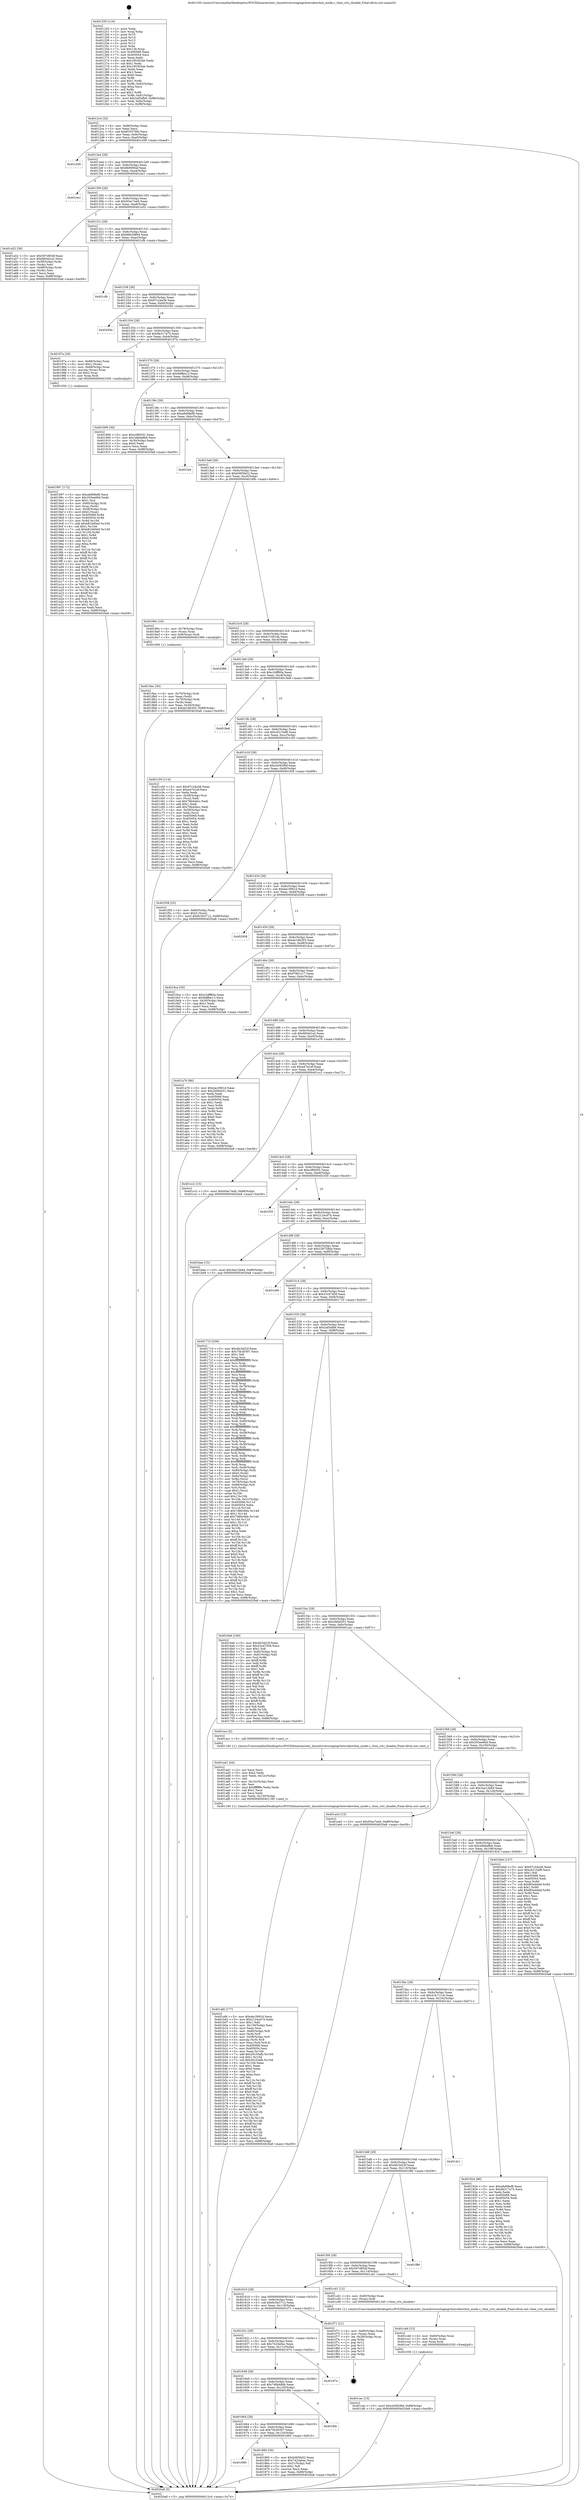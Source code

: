 digraph "0x401250" {
  label = "0x401250 (/mnt/c/Users/mathe/Desktop/tcc/POCII/binaries/extr_linuxdriversstagingvboxvideovbox_mode.c_vbox_crtc_disable_Final-ollvm.out::main(0))"
  labelloc = "t"
  node[shape=record]

  Entry [label="",width=0.3,height=0.3,shape=circle,fillcolor=black,style=filled]
  "0x4012c4" [label="{
     0x4012c4 [32]\l
     | [instrs]\l
     &nbsp;&nbsp;0x4012c4 \<+6\>: mov -0x88(%rbp),%eax\l
     &nbsp;&nbsp;0x4012ca \<+2\>: mov %eax,%ecx\l
     &nbsp;&nbsp;0x4012cc \<+6\>: sub $0x833578fd,%ecx\l
     &nbsp;&nbsp;0x4012d2 \<+6\>: mov %eax,-0x9c(%rbp)\l
     &nbsp;&nbsp;0x4012d8 \<+6\>: mov %ecx,-0xa0(%rbp)\l
     &nbsp;&nbsp;0x4012de \<+6\>: je 0000000000401d38 \<main+0xae8\>\l
  }"]
  "0x401d38" [label="{
     0x401d38\l
  }", style=dashed]
  "0x4012e4" [label="{
     0x4012e4 [28]\l
     | [instrs]\l
     &nbsp;&nbsp;0x4012e4 \<+5\>: jmp 00000000004012e9 \<main+0x99\>\l
     &nbsp;&nbsp;0x4012e9 \<+6\>: mov -0x9c(%rbp),%eax\l
     &nbsp;&nbsp;0x4012ef \<+5\>: sub $0x8b9090af,%eax\l
     &nbsp;&nbsp;0x4012f4 \<+6\>: mov %eax,-0xa4(%rbp)\l
     &nbsp;&nbsp;0x4012fa \<+6\>: je 0000000000401ee1 \<main+0xc91\>\l
  }"]
  Exit [label="",width=0.3,height=0.3,shape=circle,fillcolor=black,style=filled,peripheries=2]
  "0x401ee1" [label="{
     0x401ee1\l
  }", style=dashed]
  "0x401300" [label="{
     0x401300 [28]\l
     | [instrs]\l
     &nbsp;&nbsp;0x401300 \<+5\>: jmp 0000000000401305 \<main+0xb5\>\l
     &nbsp;&nbsp;0x401305 \<+6\>: mov -0x9c(%rbp),%eax\l
     &nbsp;&nbsp;0x40130b \<+5\>: sub $0x93ec7ed4,%eax\l
     &nbsp;&nbsp;0x401310 \<+6\>: mov %eax,-0xa8(%rbp)\l
     &nbsp;&nbsp;0x401316 \<+6\>: je 0000000000401a52 \<main+0x802\>\l
  }"]
  "0x401cec" [label="{
     0x401cec [15]\l
     | [instrs]\l
     &nbsp;&nbsp;0x401cec \<+10\>: movl $0xcb5829bf,-0x88(%rbp)\l
     &nbsp;&nbsp;0x401cf6 \<+5\>: jmp 00000000004020a8 \<main+0xe58\>\l
  }"]
  "0x401a52" [label="{
     0x401a52 [36]\l
     | [instrs]\l
     &nbsp;&nbsp;0x401a52 \<+5\>: mov $0x597d854f,%eax\l
     &nbsp;&nbsp;0x401a57 \<+5\>: mov $0xfd04d1a2,%ecx\l
     &nbsp;&nbsp;0x401a5c \<+4\>: mov -0x58(%rbp),%rdx\l
     &nbsp;&nbsp;0x401a60 \<+2\>: mov (%rdx),%esi\l
     &nbsp;&nbsp;0x401a62 \<+4\>: mov -0x68(%rbp),%rdx\l
     &nbsp;&nbsp;0x401a66 \<+2\>: cmp (%rdx),%esi\l
     &nbsp;&nbsp;0x401a68 \<+3\>: cmovl %ecx,%eax\l
     &nbsp;&nbsp;0x401a6b \<+6\>: mov %eax,-0x88(%rbp)\l
     &nbsp;&nbsp;0x401a71 \<+5\>: jmp 00000000004020a8 \<main+0xe58\>\l
  }"]
  "0x40131c" [label="{
     0x40131c [28]\l
     | [instrs]\l
     &nbsp;&nbsp;0x40131c \<+5\>: jmp 0000000000401321 \<main+0xd1\>\l
     &nbsp;&nbsp;0x401321 \<+6\>: mov -0x9c(%rbp),%eax\l
     &nbsp;&nbsp;0x401327 \<+5\>: sub $0x96b3d894,%eax\l
     &nbsp;&nbsp;0x40132c \<+6\>: mov %eax,-0xac(%rbp)\l
     &nbsp;&nbsp;0x401332 \<+6\>: je 0000000000401cfb \<main+0xaab\>\l
  }"]
  "0x401cdd" [label="{
     0x401cdd [15]\l
     | [instrs]\l
     &nbsp;&nbsp;0x401cdd \<+4\>: mov -0x60(%rbp),%rax\l
     &nbsp;&nbsp;0x401ce1 \<+3\>: mov (%rax),%rax\l
     &nbsp;&nbsp;0x401ce4 \<+3\>: mov %rax,%rdi\l
     &nbsp;&nbsp;0x401ce7 \<+5\>: call 0000000000401030 \<free@plt\>\l
     | [calls]\l
     &nbsp;&nbsp;0x401030 \{1\} (unknown)\l
  }"]
  "0x401cfb" [label="{
     0x401cfb\l
  }", style=dashed]
  "0x401338" [label="{
     0x401338 [28]\l
     | [instrs]\l
     &nbsp;&nbsp;0x401338 \<+5\>: jmp 000000000040133d \<main+0xed\>\l
     &nbsp;&nbsp;0x40133d \<+6\>: mov -0x9c(%rbp),%eax\l
     &nbsp;&nbsp;0x401343 \<+5\>: sub $0x97c24a36,%eax\l
     &nbsp;&nbsp;0x401348 \<+6\>: mov %eax,-0xb0(%rbp)\l
     &nbsp;&nbsp;0x40134e \<+6\>: je 000000000040205e \<main+0xe0e\>\l
  }"]
  "0x401afd" [label="{
     0x401afd [177]\l
     | [instrs]\l
     &nbsp;&nbsp;0x401afd \<+5\>: mov $0xdac3981d,%ecx\l
     &nbsp;&nbsp;0x401b02 \<+5\>: mov $0x2124cd74,%edx\l
     &nbsp;&nbsp;0x401b07 \<+3\>: mov $0x1,%dil\l
     &nbsp;&nbsp;0x401b0a \<+6\>: mov -0x130(%rbp),%esi\l
     &nbsp;&nbsp;0x401b10 \<+3\>: imul %eax,%esi\l
     &nbsp;&nbsp;0x401b13 \<+4\>: mov -0x60(%rbp),%r8\l
     &nbsp;&nbsp;0x401b17 \<+3\>: mov (%r8),%r8\l
     &nbsp;&nbsp;0x401b1a \<+4\>: mov -0x58(%rbp),%r9\l
     &nbsp;&nbsp;0x401b1e \<+3\>: movslq (%r9),%r9\l
     &nbsp;&nbsp;0x401b21 \<+4\>: mov %esi,(%r8,%r9,4)\l
     &nbsp;&nbsp;0x401b25 \<+7\>: mov 0x405068,%eax\l
     &nbsp;&nbsp;0x401b2c \<+7\>: mov 0x405054,%esi\l
     &nbsp;&nbsp;0x401b33 \<+3\>: mov %eax,%r10d\l
     &nbsp;&nbsp;0x401b36 \<+7\>: add $0x20c33afb,%r10d\l
     &nbsp;&nbsp;0x401b3d \<+4\>: sub $0x1,%r10d\l
     &nbsp;&nbsp;0x401b41 \<+7\>: sub $0x20c33afb,%r10d\l
     &nbsp;&nbsp;0x401b48 \<+4\>: imul %r10d,%eax\l
     &nbsp;&nbsp;0x401b4c \<+3\>: and $0x1,%eax\l
     &nbsp;&nbsp;0x401b4f \<+3\>: cmp $0x0,%eax\l
     &nbsp;&nbsp;0x401b52 \<+4\>: sete %r11b\l
     &nbsp;&nbsp;0x401b56 \<+3\>: cmp $0xa,%esi\l
     &nbsp;&nbsp;0x401b59 \<+3\>: setl %bl\l
     &nbsp;&nbsp;0x401b5c \<+3\>: mov %r11b,%r14b\l
     &nbsp;&nbsp;0x401b5f \<+4\>: xor $0xff,%r14b\l
     &nbsp;&nbsp;0x401b63 \<+3\>: mov %bl,%r15b\l
     &nbsp;&nbsp;0x401b66 \<+4\>: xor $0xff,%r15b\l
     &nbsp;&nbsp;0x401b6a \<+4\>: xor $0x0,%dil\l
     &nbsp;&nbsp;0x401b6e \<+3\>: mov %r14b,%r12b\l
     &nbsp;&nbsp;0x401b71 \<+4\>: and $0x0,%r12b\l
     &nbsp;&nbsp;0x401b75 \<+3\>: and %dil,%r11b\l
     &nbsp;&nbsp;0x401b78 \<+3\>: mov %r15b,%r13b\l
     &nbsp;&nbsp;0x401b7b \<+4\>: and $0x0,%r13b\l
     &nbsp;&nbsp;0x401b7f \<+3\>: and %dil,%bl\l
     &nbsp;&nbsp;0x401b82 \<+3\>: or %r11b,%r12b\l
     &nbsp;&nbsp;0x401b85 \<+3\>: or %bl,%r13b\l
     &nbsp;&nbsp;0x401b88 \<+3\>: xor %r13b,%r12b\l
     &nbsp;&nbsp;0x401b8b \<+3\>: or %r15b,%r14b\l
     &nbsp;&nbsp;0x401b8e \<+4\>: xor $0xff,%r14b\l
     &nbsp;&nbsp;0x401b92 \<+4\>: or $0x0,%dil\l
     &nbsp;&nbsp;0x401b96 \<+3\>: and %dil,%r14b\l
     &nbsp;&nbsp;0x401b99 \<+3\>: or %r14b,%r12b\l
     &nbsp;&nbsp;0x401b9c \<+4\>: test $0x1,%r12b\l
     &nbsp;&nbsp;0x401ba0 \<+3\>: cmovne %edx,%ecx\l
     &nbsp;&nbsp;0x401ba3 \<+6\>: mov %ecx,-0x88(%rbp)\l
     &nbsp;&nbsp;0x401ba9 \<+5\>: jmp 00000000004020a8 \<main+0xe58\>\l
  }"]
  "0x40205e" [label="{
     0x40205e\l
  }", style=dashed]
  "0x401354" [label="{
     0x401354 [28]\l
     | [instrs]\l
     &nbsp;&nbsp;0x401354 \<+5\>: jmp 0000000000401359 \<main+0x109\>\l
     &nbsp;&nbsp;0x401359 \<+6\>: mov -0x9c(%rbp),%eax\l
     &nbsp;&nbsp;0x40135f \<+5\>: sub $0x9b317a75,%eax\l
     &nbsp;&nbsp;0x401364 \<+6\>: mov %eax,-0xb4(%rbp)\l
     &nbsp;&nbsp;0x40136a \<+6\>: je 000000000040197a \<main+0x72a\>\l
  }"]
  "0x401ad1" [label="{
     0x401ad1 [44]\l
     | [instrs]\l
     &nbsp;&nbsp;0x401ad1 \<+2\>: xor %ecx,%ecx\l
     &nbsp;&nbsp;0x401ad3 \<+5\>: mov $0x2,%edx\l
     &nbsp;&nbsp;0x401ad8 \<+6\>: mov %edx,-0x12c(%rbp)\l
     &nbsp;&nbsp;0x401ade \<+1\>: cltd\l
     &nbsp;&nbsp;0x401adf \<+6\>: mov -0x12c(%rbp),%esi\l
     &nbsp;&nbsp;0x401ae5 \<+2\>: idiv %esi\l
     &nbsp;&nbsp;0x401ae7 \<+6\>: imul $0xfffffffe,%edx,%edx\l
     &nbsp;&nbsp;0x401aed \<+3\>: sub $0x1,%ecx\l
     &nbsp;&nbsp;0x401af0 \<+2\>: sub %ecx,%edx\l
     &nbsp;&nbsp;0x401af2 \<+6\>: mov %edx,-0x130(%rbp)\l
     &nbsp;&nbsp;0x401af8 \<+5\>: call 0000000000401160 \<next_i\>\l
     | [calls]\l
     &nbsp;&nbsp;0x401160 \{1\} (/mnt/c/Users/mathe/Desktop/tcc/POCII/binaries/extr_linuxdriversstagingvboxvideovbox_mode.c_vbox_crtc_disable_Final-ollvm.out::next_i)\l
  }"]
  "0x40197a" [label="{
     0x40197a [29]\l
     | [instrs]\l
     &nbsp;&nbsp;0x40197a \<+4\>: mov -0x68(%rbp),%rax\l
     &nbsp;&nbsp;0x40197e \<+6\>: movl $0x1,(%rax)\l
     &nbsp;&nbsp;0x401984 \<+4\>: mov -0x68(%rbp),%rax\l
     &nbsp;&nbsp;0x401988 \<+3\>: movslq (%rax),%rax\l
     &nbsp;&nbsp;0x40198b \<+4\>: shl $0x2,%rax\l
     &nbsp;&nbsp;0x40198f \<+3\>: mov %rax,%rdi\l
     &nbsp;&nbsp;0x401992 \<+5\>: call 0000000000401050 \<malloc@plt\>\l
     | [calls]\l
     &nbsp;&nbsp;0x401050 \{1\} (unknown)\l
  }"]
  "0x401370" [label="{
     0x401370 [28]\l
     | [instrs]\l
     &nbsp;&nbsp;0x401370 \<+5\>: jmp 0000000000401375 \<main+0x125\>\l
     &nbsp;&nbsp;0x401375 \<+6\>: mov -0x9c(%rbp),%eax\l
     &nbsp;&nbsp;0x40137b \<+5\>: sub $0x9dffee13,%eax\l
     &nbsp;&nbsp;0x401380 \<+6\>: mov %eax,-0xb8(%rbp)\l
     &nbsp;&nbsp;0x401386 \<+6\>: je 0000000000401906 \<main+0x6b6\>\l
  }"]
  "0x401997" [label="{
     0x401997 [172]\l
     | [instrs]\l
     &nbsp;&nbsp;0x401997 \<+5\>: mov $0xa8d98ef8,%ecx\l
     &nbsp;&nbsp;0x40199c \<+5\>: mov $0x355ee66d,%edx\l
     &nbsp;&nbsp;0x4019a1 \<+3\>: mov $0x1,%sil\l
     &nbsp;&nbsp;0x4019a4 \<+4\>: mov -0x60(%rbp),%rdi\l
     &nbsp;&nbsp;0x4019a8 \<+3\>: mov %rax,(%rdi)\l
     &nbsp;&nbsp;0x4019ab \<+4\>: mov -0x58(%rbp),%rax\l
     &nbsp;&nbsp;0x4019af \<+6\>: movl $0x0,(%rax)\l
     &nbsp;&nbsp;0x4019b5 \<+8\>: mov 0x405068,%r8d\l
     &nbsp;&nbsp;0x4019bd \<+8\>: mov 0x405054,%r9d\l
     &nbsp;&nbsp;0x4019c5 \<+3\>: mov %r8d,%r10d\l
     &nbsp;&nbsp;0x4019c8 \<+7\>: add $0xb81b60e0,%r10d\l
     &nbsp;&nbsp;0x4019cf \<+4\>: sub $0x1,%r10d\l
     &nbsp;&nbsp;0x4019d3 \<+7\>: sub $0xb81b60e0,%r10d\l
     &nbsp;&nbsp;0x4019da \<+4\>: imul %r10d,%r8d\l
     &nbsp;&nbsp;0x4019de \<+4\>: and $0x1,%r8d\l
     &nbsp;&nbsp;0x4019e2 \<+4\>: cmp $0x0,%r8d\l
     &nbsp;&nbsp;0x4019e6 \<+4\>: sete %r11b\l
     &nbsp;&nbsp;0x4019ea \<+4\>: cmp $0xa,%r9d\l
     &nbsp;&nbsp;0x4019ee \<+3\>: setl %bl\l
     &nbsp;&nbsp;0x4019f1 \<+3\>: mov %r11b,%r14b\l
     &nbsp;&nbsp;0x4019f4 \<+4\>: xor $0xff,%r14b\l
     &nbsp;&nbsp;0x4019f8 \<+3\>: mov %bl,%r15b\l
     &nbsp;&nbsp;0x4019fb \<+4\>: xor $0xff,%r15b\l
     &nbsp;&nbsp;0x4019ff \<+4\>: xor $0x1,%sil\l
     &nbsp;&nbsp;0x401a03 \<+3\>: mov %r14b,%r12b\l
     &nbsp;&nbsp;0x401a06 \<+4\>: and $0xff,%r12b\l
     &nbsp;&nbsp;0x401a0a \<+3\>: and %sil,%r11b\l
     &nbsp;&nbsp;0x401a0d \<+3\>: mov %r15b,%r13b\l
     &nbsp;&nbsp;0x401a10 \<+4\>: and $0xff,%r13b\l
     &nbsp;&nbsp;0x401a14 \<+3\>: and %sil,%bl\l
     &nbsp;&nbsp;0x401a17 \<+3\>: or %r11b,%r12b\l
     &nbsp;&nbsp;0x401a1a \<+3\>: or %bl,%r13b\l
     &nbsp;&nbsp;0x401a1d \<+3\>: xor %r13b,%r12b\l
     &nbsp;&nbsp;0x401a20 \<+3\>: or %r15b,%r14b\l
     &nbsp;&nbsp;0x401a23 \<+4\>: xor $0xff,%r14b\l
     &nbsp;&nbsp;0x401a27 \<+4\>: or $0x1,%sil\l
     &nbsp;&nbsp;0x401a2b \<+3\>: and %sil,%r14b\l
     &nbsp;&nbsp;0x401a2e \<+3\>: or %r14b,%r12b\l
     &nbsp;&nbsp;0x401a31 \<+4\>: test $0x1,%r12b\l
     &nbsp;&nbsp;0x401a35 \<+3\>: cmovne %edx,%ecx\l
     &nbsp;&nbsp;0x401a38 \<+6\>: mov %ecx,-0x88(%rbp)\l
     &nbsp;&nbsp;0x401a3e \<+5\>: jmp 00000000004020a8 \<main+0xe58\>\l
  }"]
  "0x401906" [label="{
     0x401906 [30]\l
     | [instrs]\l
     &nbsp;&nbsp;0x401906 \<+5\>: mov $0xc089291,%eax\l
     &nbsp;&nbsp;0x40190b \<+5\>: mov $0x3d6da8bb,%ecx\l
     &nbsp;&nbsp;0x401910 \<+3\>: mov -0x30(%rbp),%edx\l
     &nbsp;&nbsp;0x401913 \<+3\>: cmp $0x0,%edx\l
     &nbsp;&nbsp;0x401916 \<+3\>: cmove %ecx,%eax\l
     &nbsp;&nbsp;0x401919 \<+6\>: mov %eax,-0x88(%rbp)\l
     &nbsp;&nbsp;0x40191f \<+5\>: jmp 00000000004020a8 \<main+0xe58\>\l
  }"]
  "0x40138c" [label="{
     0x40138c [28]\l
     | [instrs]\l
     &nbsp;&nbsp;0x40138c \<+5\>: jmp 0000000000401391 \<main+0x141\>\l
     &nbsp;&nbsp;0x401391 \<+6\>: mov -0x9c(%rbp),%eax\l
     &nbsp;&nbsp;0x401397 \<+5\>: sub $0xa8d98ef8,%eax\l
     &nbsp;&nbsp;0x40139c \<+6\>: mov %eax,-0xbc(%rbp)\l
     &nbsp;&nbsp;0x4013a2 \<+6\>: je 0000000000401fcb \<main+0xd7b\>\l
  }"]
  "0x4018ac" [label="{
     0x4018ac [30]\l
     | [instrs]\l
     &nbsp;&nbsp;0x4018ac \<+4\>: mov -0x70(%rbp),%rdi\l
     &nbsp;&nbsp;0x4018b0 \<+2\>: mov %eax,(%rdi)\l
     &nbsp;&nbsp;0x4018b2 \<+4\>: mov -0x70(%rbp),%rdi\l
     &nbsp;&nbsp;0x4018b6 \<+2\>: mov (%rdi),%eax\l
     &nbsp;&nbsp;0x4018b8 \<+3\>: mov %eax,-0x30(%rbp)\l
     &nbsp;&nbsp;0x4018bb \<+10\>: movl $0xde18b303,-0x88(%rbp)\l
     &nbsp;&nbsp;0x4018c5 \<+5\>: jmp 00000000004020a8 \<main+0xe58\>\l
  }"]
  "0x401fcb" [label="{
     0x401fcb\l
  }", style=dashed]
  "0x4013a8" [label="{
     0x4013a8 [28]\l
     | [instrs]\l
     &nbsp;&nbsp;0x4013a8 \<+5\>: jmp 00000000004013ad \<main+0x15d\>\l
     &nbsp;&nbsp;0x4013ad \<+6\>: mov -0x9c(%rbp),%eax\l
     &nbsp;&nbsp;0x4013b3 \<+5\>: sub $0xb065fa52,%eax\l
     &nbsp;&nbsp;0x4013b8 \<+6\>: mov %eax,-0xc0(%rbp)\l
     &nbsp;&nbsp;0x4013be \<+6\>: je 000000000040189c \<main+0x64c\>\l
  }"]
  "0x401680" [label="{
     0x401680\l
  }", style=dashed]
  "0x40189c" [label="{
     0x40189c [16]\l
     | [instrs]\l
     &nbsp;&nbsp;0x40189c \<+4\>: mov -0x78(%rbp),%rax\l
     &nbsp;&nbsp;0x4018a0 \<+3\>: mov (%rax),%rax\l
     &nbsp;&nbsp;0x4018a3 \<+4\>: mov 0x8(%rax),%rdi\l
     &nbsp;&nbsp;0x4018a7 \<+5\>: call 0000000000401060 \<atoi@plt\>\l
     | [calls]\l
     &nbsp;&nbsp;0x401060 \{1\} (unknown)\l
  }"]
  "0x4013c4" [label="{
     0x4013c4 [28]\l
     | [instrs]\l
     &nbsp;&nbsp;0x4013c4 \<+5\>: jmp 00000000004013c9 \<main+0x179\>\l
     &nbsp;&nbsp;0x4013c9 \<+6\>: mov -0x9c(%rbp),%eax\l
     &nbsp;&nbsp;0x4013cf \<+5\>: sub $0xb7c381ab,%eax\l
     &nbsp;&nbsp;0x4013d4 \<+6\>: mov %eax,-0xc4(%rbp)\l
     &nbsp;&nbsp;0x4013da \<+6\>: je 0000000000402088 \<main+0xe38\>\l
  }"]
  "0x401860" [label="{
     0x401860 [30]\l
     | [instrs]\l
     &nbsp;&nbsp;0x401860 \<+5\>: mov $0xb065fa52,%eax\l
     &nbsp;&nbsp;0x401865 \<+5\>: mov $0x7423a0ac,%ecx\l
     &nbsp;&nbsp;0x40186a \<+3\>: mov -0x31(%rbp),%dl\l
     &nbsp;&nbsp;0x40186d \<+3\>: test $0x1,%dl\l
     &nbsp;&nbsp;0x401870 \<+3\>: cmovne %ecx,%eax\l
     &nbsp;&nbsp;0x401873 \<+6\>: mov %eax,-0x88(%rbp)\l
     &nbsp;&nbsp;0x401879 \<+5\>: jmp 00000000004020a8 \<main+0xe58\>\l
  }"]
  "0x402088" [label="{
     0x402088\l
  }", style=dashed]
  "0x4013e0" [label="{
     0x4013e0 [28]\l
     | [instrs]\l
     &nbsp;&nbsp;0x4013e0 \<+5\>: jmp 00000000004013e5 \<main+0x195\>\l
     &nbsp;&nbsp;0x4013e5 \<+6\>: mov -0x9c(%rbp),%eax\l
     &nbsp;&nbsp;0x4013eb \<+5\>: sub $0xc2dff60a,%eax\l
     &nbsp;&nbsp;0x4013f0 \<+6\>: mov %eax,-0xc8(%rbp)\l
     &nbsp;&nbsp;0x4013f6 \<+6\>: je 00000000004018e8 \<main+0x698\>\l
  }"]
  "0x401664" [label="{
     0x401664 [28]\l
     | [instrs]\l
     &nbsp;&nbsp;0x401664 \<+5\>: jmp 0000000000401669 \<main+0x419\>\l
     &nbsp;&nbsp;0x401669 \<+6\>: mov -0x9c(%rbp),%eax\l
     &nbsp;&nbsp;0x40166f \<+5\>: sub $0x75b30307,%eax\l
     &nbsp;&nbsp;0x401674 \<+6\>: mov %eax,-0x124(%rbp)\l
     &nbsp;&nbsp;0x40167a \<+6\>: je 0000000000401860 \<main+0x610\>\l
  }"]
  "0x4018e8" [label="{
     0x4018e8\l
  }", style=dashed]
  "0x4013fc" [label="{
     0x4013fc [28]\l
     | [instrs]\l
     &nbsp;&nbsp;0x4013fc \<+5\>: jmp 0000000000401401 \<main+0x1b1\>\l
     &nbsp;&nbsp;0x401401 \<+6\>: mov -0x9c(%rbp),%eax\l
     &nbsp;&nbsp;0x401407 \<+5\>: sub $0xc6215af8,%eax\l
     &nbsp;&nbsp;0x40140c \<+6\>: mov %eax,-0xcc(%rbp)\l
     &nbsp;&nbsp;0x401412 \<+6\>: je 0000000000401c50 \<main+0xa00\>\l
  }"]
  "0x401f0b" [label="{
     0x401f0b\l
  }", style=dashed]
  "0x401c50" [label="{
     0x401c50 [114]\l
     | [instrs]\l
     &nbsp;&nbsp;0x401c50 \<+5\>: mov $0x97c24a36,%eax\l
     &nbsp;&nbsp;0x401c55 \<+5\>: mov $0xa47d1ef,%ecx\l
     &nbsp;&nbsp;0x401c5a \<+2\>: xor %edx,%edx\l
     &nbsp;&nbsp;0x401c5c \<+4\>: mov -0x58(%rbp),%rsi\l
     &nbsp;&nbsp;0x401c60 \<+2\>: mov (%rsi),%edi\l
     &nbsp;&nbsp;0x401c62 \<+6\>: sub $0x79b44dcc,%edi\l
     &nbsp;&nbsp;0x401c68 \<+3\>: add $0x1,%edi\l
     &nbsp;&nbsp;0x401c6b \<+6\>: add $0x79b44dcc,%edi\l
     &nbsp;&nbsp;0x401c71 \<+4\>: mov -0x58(%rbp),%rsi\l
     &nbsp;&nbsp;0x401c75 \<+2\>: mov %edi,(%rsi)\l
     &nbsp;&nbsp;0x401c77 \<+7\>: mov 0x405068,%edi\l
     &nbsp;&nbsp;0x401c7e \<+8\>: mov 0x405054,%r8d\l
     &nbsp;&nbsp;0x401c86 \<+3\>: sub $0x1,%edx\l
     &nbsp;&nbsp;0x401c89 \<+3\>: mov %edi,%r9d\l
     &nbsp;&nbsp;0x401c8c \<+3\>: add %edx,%r9d\l
     &nbsp;&nbsp;0x401c8f \<+4\>: imul %r9d,%edi\l
     &nbsp;&nbsp;0x401c93 \<+3\>: and $0x1,%edi\l
     &nbsp;&nbsp;0x401c96 \<+3\>: cmp $0x0,%edi\l
     &nbsp;&nbsp;0x401c99 \<+4\>: sete %r10b\l
     &nbsp;&nbsp;0x401c9d \<+4\>: cmp $0xa,%r8d\l
     &nbsp;&nbsp;0x401ca1 \<+4\>: setl %r11b\l
     &nbsp;&nbsp;0x401ca5 \<+3\>: mov %r10b,%bl\l
     &nbsp;&nbsp;0x401ca8 \<+3\>: and %r11b,%bl\l
     &nbsp;&nbsp;0x401cab \<+3\>: xor %r11b,%r10b\l
     &nbsp;&nbsp;0x401cae \<+3\>: or %r10b,%bl\l
     &nbsp;&nbsp;0x401cb1 \<+3\>: test $0x1,%bl\l
     &nbsp;&nbsp;0x401cb4 \<+3\>: cmovne %ecx,%eax\l
     &nbsp;&nbsp;0x401cb7 \<+6\>: mov %eax,-0x88(%rbp)\l
     &nbsp;&nbsp;0x401cbd \<+5\>: jmp 00000000004020a8 \<main+0xe58\>\l
  }"]
  "0x401418" [label="{
     0x401418 [28]\l
     | [instrs]\l
     &nbsp;&nbsp;0x401418 \<+5\>: jmp 000000000040141d \<main+0x1cd\>\l
     &nbsp;&nbsp;0x40141d \<+6\>: mov -0x9c(%rbp),%eax\l
     &nbsp;&nbsp;0x401423 \<+5\>: sub $0xcb5829bf,%eax\l
     &nbsp;&nbsp;0x401428 \<+6\>: mov %eax,-0xd0(%rbp)\l
     &nbsp;&nbsp;0x40142e \<+6\>: je 0000000000401f58 \<main+0xd08\>\l
  }"]
  "0x401648" [label="{
     0x401648 [28]\l
     | [instrs]\l
     &nbsp;&nbsp;0x401648 \<+5\>: jmp 000000000040164d \<main+0x3fd\>\l
     &nbsp;&nbsp;0x40164d \<+6\>: mov -0x9c(%rbp),%eax\l
     &nbsp;&nbsp;0x401653 \<+5\>: sub $0x749b484b,%eax\l
     &nbsp;&nbsp;0x401658 \<+6\>: mov %eax,-0x120(%rbp)\l
     &nbsp;&nbsp;0x40165e \<+6\>: je 0000000000401f0b \<main+0xcbb\>\l
  }"]
  "0x401f58" [label="{
     0x401f58 [25]\l
     | [instrs]\l
     &nbsp;&nbsp;0x401f58 \<+4\>: mov -0x80(%rbp),%rax\l
     &nbsp;&nbsp;0x401f5c \<+6\>: movl $0x0,(%rax)\l
     &nbsp;&nbsp;0x401f62 \<+10\>: movl $0x6c5b3712,-0x88(%rbp)\l
     &nbsp;&nbsp;0x401f6c \<+5\>: jmp 00000000004020a8 \<main+0xe58\>\l
  }"]
  "0x401434" [label="{
     0x401434 [28]\l
     | [instrs]\l
     &nbsp;&nbsp;0x401434 \<+5\>: jmp 0000000000401439 \<main+0x1e9\>\l
     &nbsp;&nbsp;0x401439 \<+6\>: mov -0x9c(%rbp),%eax\l
     &nbsp;&nbsp;0x40143f \<+5\>: sub $0xdac3981d,%eax\l
     &nbsp;&nbsp;0x401444 \<+6\>: mov %eax,-0xd4(%rbp)\l
     &nbsp;&nbsp;0x40144a \<+6\>: je 0000000000402008 \<main+0xdb8\>\l
  }"]
  "0x40187e" [label="{
     0x40187e\l
  }", style=dashed]
  "0x402008" [label="{
     0x402008\l
  }", style=dashed]
  "0x401450" [label="{
     0x401450 [28]\l
     | [instrs]\l
     &nbsp;&nbsp;0x401450 \<+5\>: jmp 0000000000401455 \<main+0x205\>\l
     &nbsp;&nbsp;0x401455 \<+6\>: mov -0x9c(%rbp),%eax\l
     &nbsp;&nbsp;0x40145b \<+5\>: sub $0xde18b303,%eax\l
     &nbsp;&nbsp;0x401460 \<+6\>: mov %eax,-0xd8(%rbp)\l
     &nbsp;&nbsp;0x401466 \<+6\>: je 00000000004018ca \<main+0x67a\>\l
  }"]
  "0x40162c" [label="{
     0x40162c [28]\l
     | [instrs]\l
     &nbsp;&nbsp;0x40162c \<+5\>: jmp 0000000000401631 \<main+0x3e1\>\l
     &nbsp;&nbsp;0x401631 \<+6\>: mov -0x9c(%rbp),%eax\l
     &nbsp;&nbsp;0x401637 \<+5\>: sub $0x7423a0ac,%eax\l
     &nbsp;&nbsp;0x40163c \<+6\>: mov %eax,-0x11c(%rbp)\l
     &nbsp;&nbsp;0x401642 \<+6\>: je 000000000040187e \<main+0x62e\>\l
  }"]
  "0x4018ca" [label="{
     0x4018ca [30]\l
     | [instrs]\l
     &nbsp;&nbsp;0x4018ca \<+5\>: mov $0xc2dff60a,%eax\l
     &nbsp;&nbsp;0x4018cf \<+5\>: mov $0x9dffee13,%ecx\l
     &nbsp;&nbsp;0x4018d4 \<+3\>: mov -0x30(%rbp),%edx\l
     &nbsp;&nbsp;0x4018d7 \<+3\>: cmp $0x1,%edx\l
     &nbsp;&nbsp;0x4018da \<+3\>: cmovl %ecx,%eax\l
     &nbsp;&nbsp;0x4018dd \<+6\>: mov %eax,-0x88(%rbp)\l
     &nbsp;&nbsp;0x4018e3 \<+5\>: jmp 00000000004020a8 \<main+0xe58\>\l
  }"]
  "0x40146c" [label="{
     0x40146c [28]\l
     | [instrs]\l
     &nbsp;&nbsp;0x40146c \<+5\>: jmp 0000000000401471 \<main+0x221\>\l
     &nbsp;&nbsp;0x401471 \<+6\>: mov -0x9c(%rbp),%eax\l
     &nbsp;&nbsp;0x401477 \<+5\>: sub $0xf7801c17,%eax\l
     &nbsp;&nbsp;0x40147c \<+6\>: mov %eax,-0xdc(%rbp)\l
     &nbsp;&nbsp;0x401482 \<+6\>: je 0000000000401f44 \<main+0xcf4\>\l
  }"]
  "0x401f71" [label="{
     0x401f71 [21]\l
     | [instrs]\l
     &nbsp;&nbsp;0x401f71 \<+4\>: mov -0x80(%rbp),%rax\l
     &nbsp;&nbsp;0x401f75 \<+2\>: mov (%rax),%eax\l
     &nbsp;&nbsp;0x401f77 \<+4\>: lea -0x28(%rbp),%rsp\l
     &nbsp;&nbsp;0x401f7b \<+1\>: pop %rbx\l
     &nbsp;&nbsp;0x401f7c \<+2\>: pop %r12\l
     &nbsp;&nbsp;0x401f7e \<+2\>: pop %r13\l
     &nbsp;&nbsp;0x401f80 \<+2\>: pop %r14\l
     &nbsp;&nbsp;0x401f82 \<+2\>: pop %r15\l
     &nbsp;&nbsp;0x401f84 \<+1\>: pop %rbp\l
     &nbsp;&nbsp;0x401f85 \<+1\>: ret\l
  }"]
  "0x401f44" [label="{
     0x401f44\l
  }", style=dashed]
  "0x401488" [label="{
     0x401488 [28]\l
     | [instrs]\l
     &nbsp;&nbsp;0x401488 \<+5\>: jmp 000000000040148d \<main+0x23d\>\l
     &nbsp;&nbsp;0x40148d \<+6\>: mov -0x9c(%rbp),%eax\l
     &nbsp;&nbsp;0x401493 \<+5\>: sub $0xfd04d1a2,%eax\l
     &nbsp;&nbsp;0x401498 \<+6\>: mov %eax,-0xe0(%rbp)\l
     &nbsp;&nbsp;0x40149e \<+6\>: je 0000000000401a76 \<main+0x826\>\l
  }"]
  "0x401610" [label="{
     0x401610 [28]\l
     | [instrs]\l
     &nbsp;&nbsp;0x401610 \<+5\>: jmp 0000000000401615 \<main+0x3c5\>\l
     &nbsp;&nbsp;0x401615 \<+6\>: mov -0x9c(%rbp),%eax\l
     &nbsp;&nbsp;0x40161b \<+5\>: sub $0x6c5b3712,%eax\l
     &nbsp;&nbsp;0x401620 \<+6\>: mov %eax,-0x118(%rbp)\l
     &nbsp;&nbsp;0x401626 \<+6\>: je 0000000000401f71 \<main+0xd21\>\l
  }"]
  "0x401a76" [label="{
     0x401a76 [86]\l
     | [instrs]\l
     &nbsp;&nbsp;0x401a76 \<+5\>: mov $0xdac3981d,%eax\l
     &nbsp;&nbsp;0x401a7b \<+5\>: mov $0x2bf4d201,%ecx\l
     &nbsp;&nbsp;0x401a80 \<+2\>: xor %edx,%edx\l
     &nbsp;&nbsp;0x401a82 \<+7\>: mov 0x405068,%esi\l
     &nbsp;&nbsp;0x401a89 \<+7\>: mov 0x405054,%edi\l
     &nbsp;&nbsp;0x401a90 \<+3\>: sub $0x1,%edx\l
     &nbsp;&nbsp;0x401a93 \<+3\>: mov %esi,%r8d\l
     &nbsp;&nbsp;0x401a96 \<+3\>: add %edx,%r8d\l
     &nbsp;&nbsp;0x401a99 \<+4\>: imul %r8d,%esi\l
     &nbsp;&nbsp;0x401a9d \<+3\>: and $0x1,%esi\l
     &nbsp;&nbsp;0x401aa0 \<+3\>: cmp $0x0,%esi\l
     &nbsp;&nbsp;0x401aa3 \<+4\>: sete %r9b\l
     &nbsp;&nbsp;0x401aa7 \<+3\>: cmp $0xa,%edi\l
     &nbsp;&nbsp;0x401aaa \<+4\>: setl %r10b\l
     &nbsp;&nbsp;0x401aae \<+3\>: mov %r9b,%r11b\l
     &nbsp;&nbsp;0x401ab1 \<+3\>: and %r10b,%r11b\l
     &nbsp;&nbsp;0x401ab4 \<+3\>: xor %r10b,%r9b\l
     &nbsp;&nbsp;0x401ab7 \<+3\>: or %r9b,%r11b\l
     &nbsp;&nbsp;0x401aba \<+4\>: test $0x1,%r11b\l
     &nbsp;&nbsp;0x401abe \<+3\>: cmovne %ecx,%eax\l
     &nbsp;&nbsp;0x401ac1 \<+6\>: mov %eax,-0x88(%rbp)\l
     &nbsp;&nbsp;0x401ac7 \<+5\>: jmp 00000000004020a8 \<main+0xe58\>\l
  }"]
  "0x4014a4" [label="{
     0x4014a4 [28]\l
     | [instrs]\l
     &nbsp;&nbsp;0x4014a4 \<+5\>: jmp 00000000004014a9 \<main+0x259\>\l
     &nbsp;&nbsp;0x4014a9 \<+6\>: mov -0x9c(%rbp),%eax\l
     &nbsp;&nbsp;0x4014af \<+5\>: sub $0xa47d1ef,%eax\l
     &nbsp;&nbsp;0x4014b4 \<+6\>: mov %eax,-0xe4(%rbp)\l
     &nbsp;&nbsp;0x4014ba \<+6\>: je 0000000000401cc2 \<main+0xa72\>\l
  }"]
  "0x401cd1" [label="{
     0x401cd1 [12]\l
     | [instrs]\l
     &nbsp;&nbsp;0x401cd1 \<+4\>: mov -0x60(%rbp),%rax\l
     &nbsp;&nbsp;0x401cd5 \<+3\>: mov (%rax),%rdi\l
     &nbsp;&nbsp;0x401cd8 \<+5\>: call 0000000000401240 \<vbox_crtc_disable\>\l
     | [calls]\l
     &nbsp;&nbsp;0x401240 \{1\} (/mnt/c/Users/mathe/Desktop/tcc/POCII/binaries/extr_linuxdriversstagingvboxvideovbox_mode.c_vbox_crtc_disable_Final-ollvm.out::vbox_crtc_disable)\l
  }"]
  "0x401cc2" [label="{
     0x401cc2 [15]\l
     | [instrs]\l
     &nbsp;&nbsp;0x401cc2 \<+10\>: movl $0x93ec7ed4,-0x88(%rbp)\l
     &nbsp;&nbsp;0x401ccc \<+5\>: jmp 00000000004020a8 \<main+0xe58\>\l
  }"]
  "0x4014c0" [label="{
     0x4014c0 [28]\l
     | [instrs]\l
     &nbsp;&nbsp;0x4014c0 \<+5\>: jmp 00000000004014c5 \<main+0x275\>\l
     &nbsp;&nbsp;0x4014c5 \<+6\>: mov -0x9c(%rbp),%eax\l
     &nbsp;&nbsp;0x4014cb \<+5\>: sub $0xc089291,%eax\l
     &nbsp;&nbsp;0x4014d0 \<+6\>: mov %eax,-0xe8(%rbp)\l
     &nbsp;&nbsp;0x4014d6 \<+6\>: je 0000000000401f35 \<main+0xce5\>\l
  }"]
  "0x4015f4" [label="{
     0x4015f4 [28]\l
     | [instrs]\l
     &nbsp;&nbsp;0x4015f4 \<+5\>: jmp 00000000004015f9 \<main+0x3a9\>\l
     &nbsp;&nbsp;0x4015f9 \<+6\>: mov -0x9c(%rbp),%eax\l
     &nbsp;&nbsp;0x4015ff \<+5\>: sub $0x597d854f,%eax\l
     &nbsp;&nbsp;0x401604 \<+6\>: mov %eax,-0x114(%rbp)\l
     &nbsp;&nbsp;0x40160a \<+6\>: je 0000000000401cd1 \<main+0xa81\>\l
  }"]
  "0x401f35" [label="{
     0x401f35\l
  }", style=dashed]
  "0x4014dc" [label="{
     0x4014dc [28]\l
     | [instrs]\l
     &nbsp;&nbsp;0x4014dc \<+5\>: jmp 00000000004014e1 \<main+0x291\>\l
     &nbsp;&nbsp;0x4014e1 \<+6\>: mov -0x9c(%rbp),%eax\l
     &nbsp;&nbsp;0x4014e7 \<+5\>: sub $0x2124cd74,%eax\l
     &nbsp;&nbsp;0x4014ec \<+6\>: mov %eax,-0xec(%rbp)\l
     &nbsp;&nbsp;0x4014f2 \<+6\>: je 0000000000401bae \<main+0x95e\>\l
  }"]
  "0x401f86" [label="{
     0x401f86\l
  }", style=dashed]
  "0x401bae" [label="{
     0x401bae [15]\l
     | [instrs]\l
     &nbsp;&nbsp;0x401bae \<+10\>: movl $0x3ae12b84,-0x88(%rbp)\l
     &nbsp;&nbsp;0x401bb8 \<+5\>: jmp 00000000004020a8 \<main+0xe58\>\l
  }"]
  "0x4014f8" [label="{
     0x4014f8 [28]\l
     | [instrs]\l
     &nbsp;&nbsp;0x4014f8 \<+5\>: jmp 00000000004014fd \<main+0x2ad\>\l
     &nbsp;&nbsp;0x4014fd \<+6\>: mov -0x9c(%rbp),%eax\l
     &nbsp;&nbsp;0x401503 \<+5\>: sub $0x228728da,%eax\l
     &nbsp;&nbsp;0x401508 \<+6\>: mov %eax,-0xf0(%rbp)\l
     &nbsp;&nbsp;0x40150e \<+6\>: je 0000000000401e68 \<main+0xc18\>\l
  }"]
  "0x4015d8" [label="{
     0x4015d8 [28]\l
     | [instrs]\l
     &nbsp;&nbsp;0x4015d8 \<+5\>: jmp 00000000004015dd \<main+0x38d\>\l
     &nbsp;&nbsp;0x4015dd \<+6\>: mov -0x9c(%rbp),%eax\l
     &nbsp;&nbsp;0x4015e3 \<+5\>: sub $0x4fc5d22f,%eax\l
     &nbsp;&nbsp;0x4015e8 \<+6\>: mov %eax,-0x110(%rbp)\l
     &nbsp;&nbsp;0x4015ee \<+6\>: je 0000000000401f86 \<main+0xd36\>\l
  }"]
  "0x401e68" [label="{
     0x401e68\l
  }", style=dashed]
  "0x401514" [label="{
     0x401514 [28]\l
     | [instrs]\l
     &nbsp;&nbsp;0x401514 \<+5\>: jmp 0000000000401519 \<main+0x2c9\>\l
     &nbsp;&nbsp;0x401519 \<+6\>: mov -0x9c(%rbp),%eax\l
     &nbsp;&nbsp;0x40151f \<+5\>: sub $0x23cd7458,%eax\l
     &nbsp;&nbsp;0x401524 \<+6\>: mov %eax,-0xf4(%rbp)\l
     &nbsp;&nbsp;0x40152a \<+6\>: je 0000000000401710 \<main+0x4c0\>\l
  }"]
  "0x401dc1" [label="{
     0x401dc1\l
  }", style=dashed]
  "0x401710" [label="{
     0x401710 [336]\l
     | [instrs]\l
     &nbsp;&nbsp;0x401710 \<+5\>: mov $0x4fc5d22f,%eax\l
     &nbsp;&nbsp;0x401715 \<+5\>: mov $0x75b30307,%ecx\l
     &nbsp;&nbsp;0x40171a \<+2\>: mov $0x1,%dl\l
     &nbsp;&nbsp;0x40171c \<+3\>: mov %rsp,%rsi\l
     &nbsp;&nbsp;0x40171f \<+4\>: add $0xfffffffffffffff0,%rsi\l
     &nbsp;&nbsp;0x401723 \<+3\>: mov %rsi,%rsp\l
     &nbsp;&nbsp;0x401726 \<+4\>: mov %rsi,-0x80(%rbp)\l
     &nbsp;&nbsp;0x40172a \<+3\>: mov %rsp,%rsi\l
     &nbsp;&nbsp;0x40172d \<+4\>: add $0xfffffffffffffff0,%rsi\l
     &nbsp;&nbsp;0x401731 \<+3\>: mov %rsi,%rsp\l
     &nbsp;&nbsp;0x401734 \<+3\>: mov %rsp,%rdi\l
     &nbsp;&nbsp;0x401737 \<+4\>: add $0xfffffffffffffff0,%rdi\l
     &nbsp;&nbsp;0x40173b \<+3\>: mov %rdi,%rsp\l
     &nbsp;&nbsp;0x40173e \<+4\>: mov %rdi,-0x78(%rbp)\l
     &nbsp;&nbsp;0x401742 \<+3\>: mov %rsp,%rdi\l
     &nbsp;&nbsp;0x401745 \<+4\>: add $0xfffffffffffffff0,%rdi\l
     &nbsp;&nbsp;0x401749 \<+3\>: mov %rdi,%rsp\l
     &nbsp;&nbsp;0x40174c \<+4\>: mov %rdi,-0x70(%rbp)\l
     &nbsp;&nbsp;0x401750 \<+3\>: mov %rsp,%rdi\l
     &nbsp;&nbsp;0x401753 \<+4\>: add $0xfffffffffffffff0,%rdi\l
     &nbsp;&nbsp;0x401757 \<+3\>: mov %rdi,%rsp\l
     &nbsp;&nbsp;0x40175a \<+4\>: mov %rdi,-0x68(%rbp)\l
     &nbsp;&nbsp;0x40175e \<+3\>: mov %rsp,%rdi\l
     &nbsp;&nbsp;0x401761 \<+4\>: add $0xfffffffffffffff0,%rdi\l
     &nbsp;&nbsp;0x401765 \<+3\>: mov %rdi,%rsp\l
     &nbsp;&nbsp;0x401768 \<+4\>: mov %rdi,-0x60(%rbp)\l
     &nbsp;&nbsp;0x40176c \<+3\>: mov %rsp,%rdi\l
     &nbsp;&nbsp;0x40176f \<+4\>: add $0xfffffffffffffff0,%rdi\l
     &nbsp;&nbsp;0x401773 \<+3\>: mov %rdi,%rsp\l
     &nbsp;&nbsp;0x401776 \<+4\>: mov %rdi,-0x58(%rbp)\l
     &nbsp;&nbsp;0x40177a \<+3\>: mov %rsp,%rdi\l
     &nbsp;&nbsp;0x40177d \<+4\>: add $0xfffffffffffffff0,%rdi\l
     &nbsp;&nbsp;0x401781 \<+3\>: mov %rdi,%rsp\l
     &nbsp;&nbsp;0x401784 \<+4\>: mov %rdi,-0x50(%rbp)\l
     &nbsp;&nbsp;0x401788 \<+3\>: mov %rsp,%rdi\l
     &nbsp;&nbsp;0x40178b \<+4\>: add $0xfffffffffffffff0,%rdi\l
     &nbsp;&nbsp;0x40178f \<+3\>: mov %rdi,%rsp\l
     &nbsp;&nbsp;0x401792 \<+4\>: mov %rdi,-0x48(%rbp)\l
     &nbsp;&nbsp;0x401796 \<+3\>: mov %rsp,%rdi\l
     &nbsp;&nbsp;0x401799 \<+4\>: add $0xfffffffffffffff0,%rdi\l
     &nbsp;&nbsp;0x40179d \<+3\>: mov %rdi,%rsp\l
     &nbsp;&nbsp;0x4017a0 \<+4\>: mov %rdi,-0x40(%rbp)\l
     &nbsp;&nbsp;0x4017a4 \<+4\>: mov -0x80(%rbp),%rdi\l
     &nbsp;&nbsp;0x4017a8 \<+6\>: movl $0x0,(%rdi)\l
     &nbsp;&nbsp;0x4017ae \<+7\>: mov -0x8c(%rbp),%r8d\l
     &nbsp;&nbsp;0x4017b5 \<+3\>: mov %r8d,(%rsi)\l
     &nbsp;&nbsp;0x4017b8 \<+4\>: mov -0x78(%rbp),%rdi\l
     &nbsp;&nbsp;0x4017bc \<+7\>: mov -0x98(%rbp),%r9\l
     &nbsp;&nbsp;0x4017c3 \<+3\>: mov %r9,(%rdi)\l
     &nbsp;&nbsp;0x4017c6 \<+3\>: cmpl $0x2,(%rsi)\l
     &nbsp;&nbsp;0x4017c9 \<+4\>: setne %r10b\l
     &nbsp;&nbsp;0x4017cd \<+4\>: and $0x1,%r10b\l
     &nbsp;&nbsp;0x4017d1 \<+4\>: mov %r10b,-0x31(%rbp)\l
     &nbsp;&nbsp;0x4017d5 \<+8\>: mov 0x405068,%r11d\l
     &nbsp;&nbsp;0x4017dd \<+7\>: mov 0x405054,%ebx\l
     &nbsp;&nbsp;0x4017e4 \<+3\>: mov %r11d,%r14d\l
     &nbsp;&nbsp;0x4017e7 \<+7\>: sub $0x7d86c6bb,%r14d\l
     &nbsp;&nbsp;0x4017ee \<+4\>: sub $0x1,%r14d\l
     &nbsp;&nbsp;0x4017f2 \<+7\>: add $0x7d86c6bb,%r14d\l
     &nbsp;&nbsp;0x4017f9 \<+4\>: imul %r14d,%r11d\l
     &nbsp;&nbsp;0x4017fd \<+4\>: and $0x1,%r11d\l
     &nbsp;&nbsp;0x401801 \<+4\>: cmp $0x0,%r11d\l
     &nbsp;&nbsp;0x401805 \<+4\>: sete %r10b\l
     &nbsp;&nbsp;0x401809 \<+3\>: cmp $0xa,%ebx\l
     &nbsp;&nbsp;0x40180c \<+4\>: setl %r15b\l
     &nbsp;&nbsp;0x401810 \<+3\>: mov %r10b,%r12b\l
     &nbsp;&nbsp;0x401813 \<+4\>: xor $0xff,%r12b\l
     &nbsp;&nbsp;0x401817 \<+3\>: mov %r15b,%r13b\l
     &nbsp;&nbsp;0x40181a \<+4\>: xor $0xff,%r13b\l
     &nbsp;&nbsp;0x40181e \<+3\>: xor $0x0,%dl\l
     &nbsp;&nbsp;0x401821 \<+3\>: mov %r12b,%sil\l
     &nbsp;&nbsp;0x401824 \<+4\>: and $0x0,%sil\l
     &nbsp;&nbsp;0x401828 \<+3\>: and %dl,%r10b\l
     &nbsp;&nbsp;0x40182b \<+3\>: mov %r13b,%dil\l
     &nbsp;&nbsp;0x40182e \<+4\>: and $0x0,%dil\l
     &nbsp;&nbsp;0x401832 \<+3\>: and %dl,%r15b\l
     &nbsp;&nbsp;0x401835 \<+3\>: or %r10b,%sil\l
     &nbsp;&nbsp;0x401838 \<+3\>: or %r15b,%dil\l
     &nbsp;&nbsp;0x40183b \<+3\>: xor %dil,%sil\l
     &nbsp;&nbsp;0x40183e \<+3\>: or %r13b,%r12b\l
     &nbsp;&nbsp;0x401841 \<+4\>: xor $0xff,%r12b\l
     &nbsp;&nbsp;0x401845 \<+3\>: or $0x0,%dl\l
     &nbsp;&nbsp;0x401848 \<+3\>: and %dl,%r12b\l
     &nbsp;&nbsp;0x40184b \<+3\>: or %r12b,%sil\l
     &nbsp;&nbsp;0x40184e \<+4\>: test $0x1,%sil\l
     &nbsp;&nbsp;0x401852 \<+3\>: cmovne %ecx,%eax\l
     &nbsp;&nbsp;0x401855 \<+6\>: mov %eax,-0x88(%rbp)\l
     &nbsp;&nbsp;0x40185b \<+5\>: jmp 00000000004020a8 \<main+0xe58\>\l
  }"]
  "0x401530" [label="{
     0x401530 [28]\l
     | [instrs]\l
     &nbsp;&nbsp;0x401530 \<+5\>: jmp 0000000000401535 \<main+0x2e5\>\l
     &nbsp;&nbsp;0x401535 \<+6\>: mov -0x9c(%rbp),%eax\l
     &nbsp;&nbsp;0x40153b \<+5\>: sub $0x2af3afb6,%eax\l
     &nbsp;&nbsp;0x401540 \<+6\>: mov %eax,-0xf8(%rbp)\l
     &nbsp;&nbsp;0x401546 \<+6\>: je 00000000004016a6 \<main+0x456\>\l
  }"]
  "0x4015bc" [label="{
     0x4015bc [28]\l
     | [instrs]\l
     &nbsp;&nbsp;0x4015bc \<+5\>: jmp 00000000004015c1 \<main+0x371\>\l
     &nbsp;&nbsp;0x4015c1 \<+6\>: mov -0x9c(%rbp),%eax\l
     &nbsp;&nbsp;0x4015c7 \<+5\>: sub $0x41b711cb,%eax\l
     &nbsp;&nbsp;0x4015cc \<+6\>: mov %eax,-0x10c(%rbp)\l
     &nbsp;&nbsp;0x4015d2 \<+6\>: je 0000000000401dc1 \<main+0xb71\>\l
  }"]
  "0x4016a6" [label="{
     0x4016a6 [106]\l
     | [instrs]\l
     &nbsp;&nbsp;0x4016a6 \<+5\>: mov $0x4fc5d22f,%eax\l
     &nbsp;&nbsp;0x4016ab \<+5\>: mov $0x23cd7458,%ecx\l
     &nbsp;&nbsp;0x4016b0 \<+2\>: mov $0x1,%dl\l
     &nbsp;&nbsp;0x4016b2 \<+7\>: mov -0x82(%rbp),%sil\l
     &nbsp;&nbsp;0x4016b9 \<+7\>: mov -0x81(%rbp),%dil\l
     &nbsp;&nbsp;0x4016c0 \<+3\>: mov %sil,%r8b\l
     &nbsp;&nbsp;0x4016c3 \<+4\>: xor $0xff,%r8b\l
     &nbsp;&nbsp;0x4016c7 \<+3\>: mov %dil,%r9b\l
     &nbsp;&nbsp;0x4016ca \<+4\>: xor $0xff,%r9b\l
     &nbsp;&nbsp;0x4016ce \<+3\>: xor $0x1,%dl\l
     &nbsp;&nbsp;0x4016d1 \<+3\>: mov %r8b,%r10b\l
     &nbsp;&nbsp;0x4016d4 \<+4\>: and $0xff,%r10b\l
     &nbsp;&nbsp;0x4016d8 \<+3\>: and %dl,%sil\l
     &nbsp;&nbsp;0x4016db \<+3\>: mov %r9b,%r11b\l
     &nbsp;&nbsp;0x4016de \<+4\>: and $0xff,%r11b\l
     &nbsp;&nbsp;0x4016e2 \<+3\>: and %dl,%dil\l
     &nbsp;&nbsp;0x4016e5 \<+3\>: or %sil,%r10b\l
     &nbsp;&nbsp;0x4016e8 \<+3\>: or %dil,%r11b\l
     &nbsp;&nbsp;0x4016eb \<+3\>: xor %r11b,%r10b\l
     &nbsp;&nbsp;0x4016ee \<+3\>: or %r9b,%r8b\l
     &nbsp;&nbsp;0x4016f1 \<+4\>: xor $0xff,%r8b\l
     &nbsp;&nbsp;0x4016f5 \<+3\>: or $0x1,%dl\l
     &nbsp;&nbsp;0x4016f8 \<+3\>: and %dl,%r8b\l
     &nbsp;&nbsp;0x4016fb \<+3\>: or %r8b,%r10b\l
     &nbsp;&nbsp;0x4016fe \<+4\>: test $0x1,%r10b\l
     &nbsp;&nbsp;0x401702 \<+3\>: cmovne %ecx,%eax\l
     &nbsp;&nbsp;0x401705 \<+6\>: mov %eax,-0x88(%rbp)\l
     &nbsp;&nbsp;0x40170b \<+5\>: jmp 00000000004020a8 \<main+0xe58\>\l
  }"]
  "0x40154c" [label="{
     0x40154c [28]\l
     | [instrs]\l
     &nbsp;&nbsp;0x40154c \<+5\>: jmp 0000000000401551 \<main+0x301\>\l
     &nbsp;&nbsp;0x401551 \<+6\>: mov -0x9c(%rbp),%eax\l
     &nbsp;&nbsp;0x401557 \<+5\>: sub $0x2bf4d201,%eax\l
     &nbsp;&nbsp;0x40155c \<+6\>: mov %eax,-0xfc(%rbp)\l
     &nbsp;&nbsp;0x401562 \<+6\>: je 0000000000401acc \<main+0x87c\>\l
  }"]
  "0x4020a8" [label="{
     0x4020a8 [5]\l
     | [instrs]\l
     &nbsp;&nbsp;0x4020a8 \<+5\>: jmp 00000000004012c4 \<main+0x74\>\l
  }"]
  "0x401250" [label="{
     0x401250 [116]\l
     | [instrs]\l
     &nbsp;&nbsp;0x401250 \<+1\>: push %rbp\l
     &nbsp;&nbsp;0x401251 \<+3\>: mov %rsp,%rbp\l
     &nbsp;&nbsp;0x401254 \<+2\>: push %r15\l
     &nbsp;&nbsp;0x401256 \<+2\>: push %r14\l
     &nbsp;&nbsp;0x401258 \<+2\>: push %r13\l
     &nbsp;&nbsp;0x40125a \<+2\>: push %r12\l
     &nbsp;&nbsp;0x40125c \<+1\>: push %rbx\l
     &nbsp;&nbsp;0x40125d \<+7\>: sub $0x128,%rsp\l
     &nbsp;&nbsp;0x401264 \<+7\>: mov 0x405068,%eax\l
     &nbsp;&nbsp;0x40126b \<+7\>: mov 0x405054,%ecx\l
     &nbsp;&nbsp;0x401272 \<+2\>: mov %eax,%edx\l
     &nbsp;&nbsp;0x401274 \<+6\>: sub $0x185363ab,%edx\l
     &nbsp;&nbsp;0x40127a \<+3\>: sub $0x1,%edx\l
     &nbsp;&nbsp;0x40127d \<+6\>: add $0x185363ab,%edx\l
     &nbsp;&nbsp;0x401283 \<+3\>: imul %edx,%eax\l
     &nbsp;&nbsp;0x401286 \<+3\>: and $0x1,%eax\l
     &nbsp;&nbsp;0x401289 \<+3\>: cmp $0x0,%eax\l
     &nbsp;&nbsp;0x40128c \<+4\>: sete %r8b\l
     &nbsp;&nbsp;0x401290 \<+4\>: and $0x1,%r8b\l
     &nbsp;&nbsp;0x401294 \<+7\>: mov %r8b,-0x82(%rbp)\l
     &nbsp;&nbsp;0x40129b \<+3\>: cmp $0xa,%ecx\l
     &nbsp;&nbsp;0x40129e \<+4\>: setl %r8b\l
     &nbsp;&nbsp;0x4012a2 \<+4\>: and $0x1,%r8b\l
     &nbsp;&nbsp;0x4012a6 \<+7\>: mov %r8b,-0x81(%rbp)\l
     &nbsp;&nbsp;0x4012ad \<+10\>: movl $0x2af3afb6,-0x88(%rbp)\l
     &nbsp;&nbsp;0x4012b7 \<+6\>: mov %edi,-0x8c(%rbp)\l
     &nbsp;&nbsp;0x4012bd \<+7\>: mov %rsi,-0x98(%rbp)\l
  }"]
  "0x401924" [label="{
     0x401924 [86]\l
     | [instrs]\l
     &nbsp;&nbsp;0x401924 \<+5\>: mov $0xa8d98ef8,%eax\l
     &nbsp;&nbsp;0x401929 \<+5\>: mov $0x9b317a75,%ecx\l
     &nbsp;&nbsp;0x40192e \<+2\>: xor %edx,%edx\l
     &nbsp;&nbsp;0x401930 \<+7\>: mov 0x405068,%esi\l
     &nbsp;&nbsp;0x401937 \<+7\>: mov 0x405054,%edi\l
     &nbsp;&nbsp;0x40193e \<+3\>: sub $0x1,%edx\l
     &nbsp;&nbsp;0x401941 \<+3\>: mov %esi,%r8d\l
     &nbsp;&nbsp;0x401944 \<+3\>: add %edx,%r8d\l
     &nbsp;&nbsp;0x401947 \<+4\>: imul %r8d,%esi\l
     &nbsp;&nbsp;0x40194b \<+3\>: and $0x1,%esi\l
     &nbsp;&nbsp;0x40194e \<+3\>: cmp $0x0,%esi\l
     &nbsp;&nbsp;0x401951 \<+4\>: sete %r9b\l
     &nbsp;&nbsp;0x401955 \<+3\>: cmp $0xa,%edi\l
     &nbsp;&nbsp;0x401958 \<+4\>: setl %r10b\l
     &nbsp;&nbsp;0x40195c \<+3\>: mov %r9b,%r11b\l
     &nbsp;&nbsp;0x40195f \<+3\>: and %r10b,%r11b\l
     &nbsp;&nbsp;0x401962 \<+3\>: xor %r10b,%r9b\l
     &nbsp;&nbsp;0x401965 \<+3\>: or %r9b,%r11b\l
     &nbsp;&nbsp;0x401968 \<+4\>: test $0x1,%r11b\l
     &nbsp;&nbsp;0x40196c \<+3\>: cmovne %ecx,%eax\l
     &nbsp;&nbsp;0x40196f \<+6\>: mov %eax,-0x88(%rbp)\l
     &nbsp;&nbsp;0x401975 \<+5\>: jmp 00000000004020a8 \<main+0xe58\>\l
  }"]
  "0x4015a0" [label="{
     0x4015a0 [28]\l
     | [instrs]\l
     &nbsp;&nbsp;0x4015a0 \<+5\>: jmp 00000000004015a5 \<main+0x355\>\l
     &nbsp;&nbsp;0x4015a5 \<+6\>: mov -0x9c(%rbp),%eax\l
     &nbsp;&nbsp;0x4015ab \<+5\>: sub $0x3d6da8bb,%eax\l
     &nbsp;&nbsp;0x4015b0 \<+6\>: mov %eax,-0x108(%rbp)\l
     &nbsp;&nbsp;0x4015b6 \<+6\>: je 0000000000401924 \<main+0x6d4\>\l
  }"]
  "0x401acc" [label="{
     0x401acc [5]\l
     | [instrs]\l
     &nbsp;&nbsp;0x401acc \<+5\>: call 0000000000401160 \<next_i\>\l
     | [calls]\l
     &nbsp;&nbsp;0x401160 \{1\} (/mnt/c/Users/mathe/Desktop/tcc/POCII/binaries/extr_linuxdriversstagingvboxvideovbox_mode.c_vbox_crtc_disable_Final-ollvm.out::next_i)\l
  }"]
  "0x401568" [label="{
     0x401568 [28]\l
     | [instrs]\l
     &nbsp;&nbsp;0x401568 \<+5\>: jmp 000000000040156d \<main+0x31d\>\l
     &nbsp;&nbsp;0x40156d \<+6\>: mov -0x9c(%rbp),%eax\l
     &nbsp;&nbsp;0x401573 \<+5\>: sub $0x355ee66d,%eax\l
     &nbsp;&nbsp;0x401578 \<+6\>: mov %eax,-0x100(%rbp)\l
     &nbsp;&nbsp;0x40157e \<+6\>: je 0000000000401a43 \<main+0x7f3\>\l
  }"]
  "0x401bbd" [label="{
     0x401bbd [147]\l
     | [instrs]\l
     &nbsp;&nbsp;0x401bbd \<+5\>: mov $0x97c24a36,%eax\l
     &nbsp;&nbsp;0x401bc2 \<+5\>: mov $0xc6215af8,%ecx\l
     &nbsp;&nbsp;0x401bc7 \<+2\>: mov $0x1,%dl\l
     &nbsp;&nbsp;0x401bc9 \<+7\>: mov 0x405068,%esi\l
     &nbsp;&nbsp;0x401bd0 \<+7\>: mov 0x405054,%edi\l
     &nbsp;&nbsp;0x401bd7 \<+3\>: mov %esi,%r8d\l
     &nbsp;&nbsp;0x401bda \<+7\>: sub $0xf65a4ddd,%r8d\l
     &nbsp;&nbsp;0x401be1 \<+4\>: sub $0x1,%r8d\l
     &nbsp;&nbsp;0x401be5 \<+7\>: add $0xf65a4ddd,%r8d\l
     &nbsp;&nbsp;0x401bec \<+4\>: imul %r8d,%esi\l
     &nbsp;&nbsp;0x401bf0 \<+3\>: and $0x1,%esi\l
     &nbsp;&nbsp;0x401bf3 \<+3\>: cmp $0x0,%esi\l
     &nbsp;&nbsp;0x401bf6 \<+4\>: sete %r9b\l
     &nbsp;&nbsp;0x401bfa \<+3\>: cmp $0xa,%edi\l
     &nbsp;&nbsp;0x401bfd \<+4\>: setl %r10b\l
     &nbsp;&nbsp;0x401c01 \<+3\>: mov %r9b,%r11b\l
     &nbsp;&nbsp;0x401c04 \<+4\>: xor $0xff,%r11b\l
     &nbsp;&nbsp;0x401c08 \<+3\>: mov %r10b,%bl\l
     &nbsp;&nbsp;0x401c0b \<+3\>: xor $0xff,%bl\l
     &nbsp;&nbsp;0x401c0e \<+3\>: xor $0x0,%dl\l
     &nbsp;&nbsp;0x401c11 \<+3\>: mov %r11b,%r14b\l
     &nbsp;&nbsp;0x401c14 \<+4\>: and $0x0,%r14b\l
     &nbsp;&nbsp;0x401c18 \<+3\>: and %dl,%r9b\l
     &nbsp;&nbsp;0x401c1b \<+3\>: mov %bl,%r15b\l
     &nbsp;&nbsp;0x401c1e \<+4\>: and $0x0,%r15b\l
     &nbsp;&nbsp;0x401c22 \<+3\>: and %dl,%r10b\l
     &nbsp;&nbsp;0x401c25 \<+3\>: or %r9b,%r14b\l
     &nbsp;&nbsp;0x401c28 \<+3\>: or %r10b,%r15b\l
     &nbsp;&nbsp;0x401c2b \<+3\>: xor %r15b,%r14b\l
     &nbsp;&nbsp;0x401c2e \<+3\>: or %bl,%r11b\l
     &nbsp;&nbsp;0x401c31 \<+4\>: xor $0xff,%r11b\l
     &nbsp;&nbsp;0x401c35 \<+3\>: or $0x0,%dl\l
     &nbsp;&nbsp;0x401c38 \<+3\>: and %dl,%r11b\l
     &nbsp;&nbsp;0x401c3b \<+3\>: or %r11b,%r14b\l
     &nbsp;&nbsp;0x401c3e \<+4\>: test $0x1,%r14b\l
     &nbsp;&nbsp;0x401c42 \<+3\>: cmovne %ecx,%eax\l
     &nbsp;&nbsp;0x401c45 \<+6\>: mov %eax,-0x88(%rbp)\l
     &nbsp;&nbsp;0x401c4b \<+5\>: jmp 00000000004020a8 \<main+0xe58\>\l
  }"]
  "0x401a43" [label="{
     0x401a43 [15]\l
     | [instrs]\l
     &nbsp;&nbsp;0x401a43 \<+10\>: movl $0x93ec7ed4,-0x88(%rbp)\l
     &nbsp;&nbsp;0x401a4d \<+5\>: jmp 00000000004020a8 \<main+0xe58\>\l
  }"]
  "0x401584" [label="{
     0x401584 [28]\l
     | [instrs]\l
     &nbsp;&nbsp;0x401584 \<+5\>: jmp 0000000000401589 \<main+0x339\>\l
     &nbsp;&nbsp;0x401589 \<+6\>: mov -0x9c(%rbp),%eax\l
     &nbsp;&nbsp;0x40158f \<+5\>: sub $0x3ae12b84,%eax\l
     &nbsp;&nbsp;0x401594 \<+6\>: mov %eax,-0x104(%rbp)\l
     &nbsp;&nbsp;0x40159a \<+6\>: je 0000000000401bbd \<main+0x96d\>\l
  }"]
  Entry -> "0x401250" [label=" 1"]
  "0x4012c4" -> "0x401d38" [label=" 0"]
  "0x4012c4" -> "0x4012e4" [label=" 20"]
  "0x401f71" -> Exit [label=" 1"]
  "0x4012e4" -> "0x401ee1" [label=" 0"]
  "0x4012e4" -> "0x401300" [label=" 20"]
  "0x401f58" -> "0x4020a8" [label=" 1"]
  "0x401300" -> "0x401a52" [label=" 2"]
  "0x401300" -> "0x40131c" [label=" 18"]
  "0x401cec" -> "0x4020a8" [label=" 1"]
  "0x40131c" -> "0x401cfb" [label=" 0"]
  "0x40131c" -> "0x401338" [label=" 18"]
  "0x401cdd" -> "0x401cec" [label=" 1"]
  "0x401338" -> "0x40205e" [label=" 0"]
  "0x401338" -> "0x401354" [label=" 18"]
  "0x401cd1" -> "0x401cdd" [label=" 1"]
  "0x401354" -> "0x40197a" [label=" 1"]
  "0x401354" -> "0x401370" [label=" 17"]
  "0x401cc2" -> "0x4020a8" [label=" 1"]
  "0x401370" -> "0x401906" [label=" 1"]
  "0x401370" -> "0x40138c" [label=" 16"]
  "0x401c50" -> "0x4020a8" [label=" 1"]
  "0x40138c" -> "0x401fcb" [label=" 0"]
  "0x40138c" -> "0x4013a8" [label=" 16"]
  "0x401bbd" -> "0x4020a8" [label=" 1"]
  "0x4013a8" -> "0x40189c" [label=" 1"]
  "0x4013a8" -> "0x4013c4" [label=" 15"]
  "0x401bae" -> "0x4020a8" [label=" 1"]
  "0x4013c4" -> "0x402088" [label=" 0"]
  "0x4013c4" -> "0x4013e0" [label=" 15"]
  "0x401afd" -> "0x4020a8" [label=" 1"]
  "0x4013e0" -> "0x4018e8" [label=" 0"]
  "0x4013e0" -> "0x4013fc" [label=" 15"]
  "0x401acc" -> "0x401ad1" [label=" 1"]
  "0x4013fc" -> "0x401c50" [label=" 1"]
  "0x4013fc" -> "0x401418" [label=" 14"]
  "0x401a76" -> "0x4020a8" [label=" 1"]
  "0x401418" -> "0x401f58" [label=" 1"]
  "0x401418" -> "0x401434" [label=" 13"]
  "0x401a43" -> "0x4020a8" [label=" 1"]
  "0x401434" -> "0x402008" [label=" 0"]
  "0x401434" -> "0x401450" [label=" 13"]
  "0x401997" -> "0x4020a8" [label=" 1"]
  "0x401450" -> "0x4018ca" [label=" 1"]
  "0x401450" -> "0x40146c" [label=" 12"]
  "0x401924" -> "0x4020a8" [label=" 1"]
  "0x40146c" -> "0x401f44" [label=" 0"]
  "0x40146c" -> "0x401488" [label=" 12"]
  "0x401906" -> "0x4020a8" [label=" 1"]
  "0x401488" -> "0x401a76" [label=" 1"]
  "0x401488" -> "0x4014a4" [label=" 11"]
  "0x4018ac" -> "0x4020a8" [label=" 1"]
  "0x4014a4" -> "0x401cc2" [label=" 1"]
  "0x4014a4" -> "0x4014c0" [label=" 10"]
  "0x40189c" -> "0x4018ac" [label=" 1"]
  "0x4014c0" -> "0x401f35" [label=" 0"]
  "0x4014c0" -> "0x4014dc" [label=" 10"]
  "0x401664" -> "0x401680" [label=" 0"]
  "0x4014dc" -> "0x401bae" [label=" 1"]
  "0x4014dc" -> "0x4014f8" [label=" 9"]
  "0x401664" -> "0x401860" [label=" 1"]
  "0x4014f8" -> "0x401e68" [label=" 0"]
  "0x4014f8" -> "0x401514" [label=" 9"]
  "0x401648" -> "0x401664" [label=" 1"]
  "0x401514" -> "0x401710" [label=" 1"]
  "0x401514" -> "0x401530" [label=" 8"]
  "0x401648" -> "0x401f0b" [label=" 0"]
  "0x401530" -> "0x4016a6" [label=" 1"]
  "0x401530" -> "0x40154c" [label=" 7"]
  "0x4016a6" -> "0x4020a8" [label=" 1"]
  "0x401250" -> "0x4012c4" [label=" 1"]
  "0x4020a8" -> "0x4012c4" [label=" 19"]
  "0x40162c" -> "0x401648" [label=" 1"]
  "0x401710" -> "0x4020a8" [label=" 1"]
  "0x40162c" -> "0x40187e" [label=" 0"]
  "0x40154c" -> "0x401acc" [label=" 1"]
  "0x40154c" -> "0x401568" [label=" 6"]
  "0x401610" -> "0x40162c" [label=" 1"]
  "0x401568" -> "0x401a43" [label=" 1"]
  "0x401568" -> "0x401584" [label=" 5"]
  "0x401610" -> "0x401f71" [label=" 1"]
  "0x401584" -> "0x401bbd" [label=" 1"]
  "0x401584" -> "0x4015a0" [label=" 4"]
  "0x40197a" -> "0x401997" [label=" 1"]
  "0x4015a0" -> "0x401924" [label=" 1"]
  "0x4015a0" -> "0x4015bc" [label=" 3"]
  "0x401a52" -> "0x4020a8" [label=" 2"]
  "0x4015bc" -> "0x401dc1" [label=" 0"]
  "0x4015bc" -> "0x4015d8" [label=" 3"]
  "0x401ad1" -> "0x401afd" [label=" 1"]
  "0x4015d8" -> "0x401f86" [label=" 0"]
  "0x4015d8" -> "0x4015f4" [label=" 3"]
  "0x401860" -> "0x4020a8" [label=" 1"]
  "0x4015f4" -> "0x401cd1" [label=" 1"]
  "0x4015f4" -> "0x401610" [label=" 2"]
  "0x4018ca" -> "0x4020a8" [label=" 1"]
}

